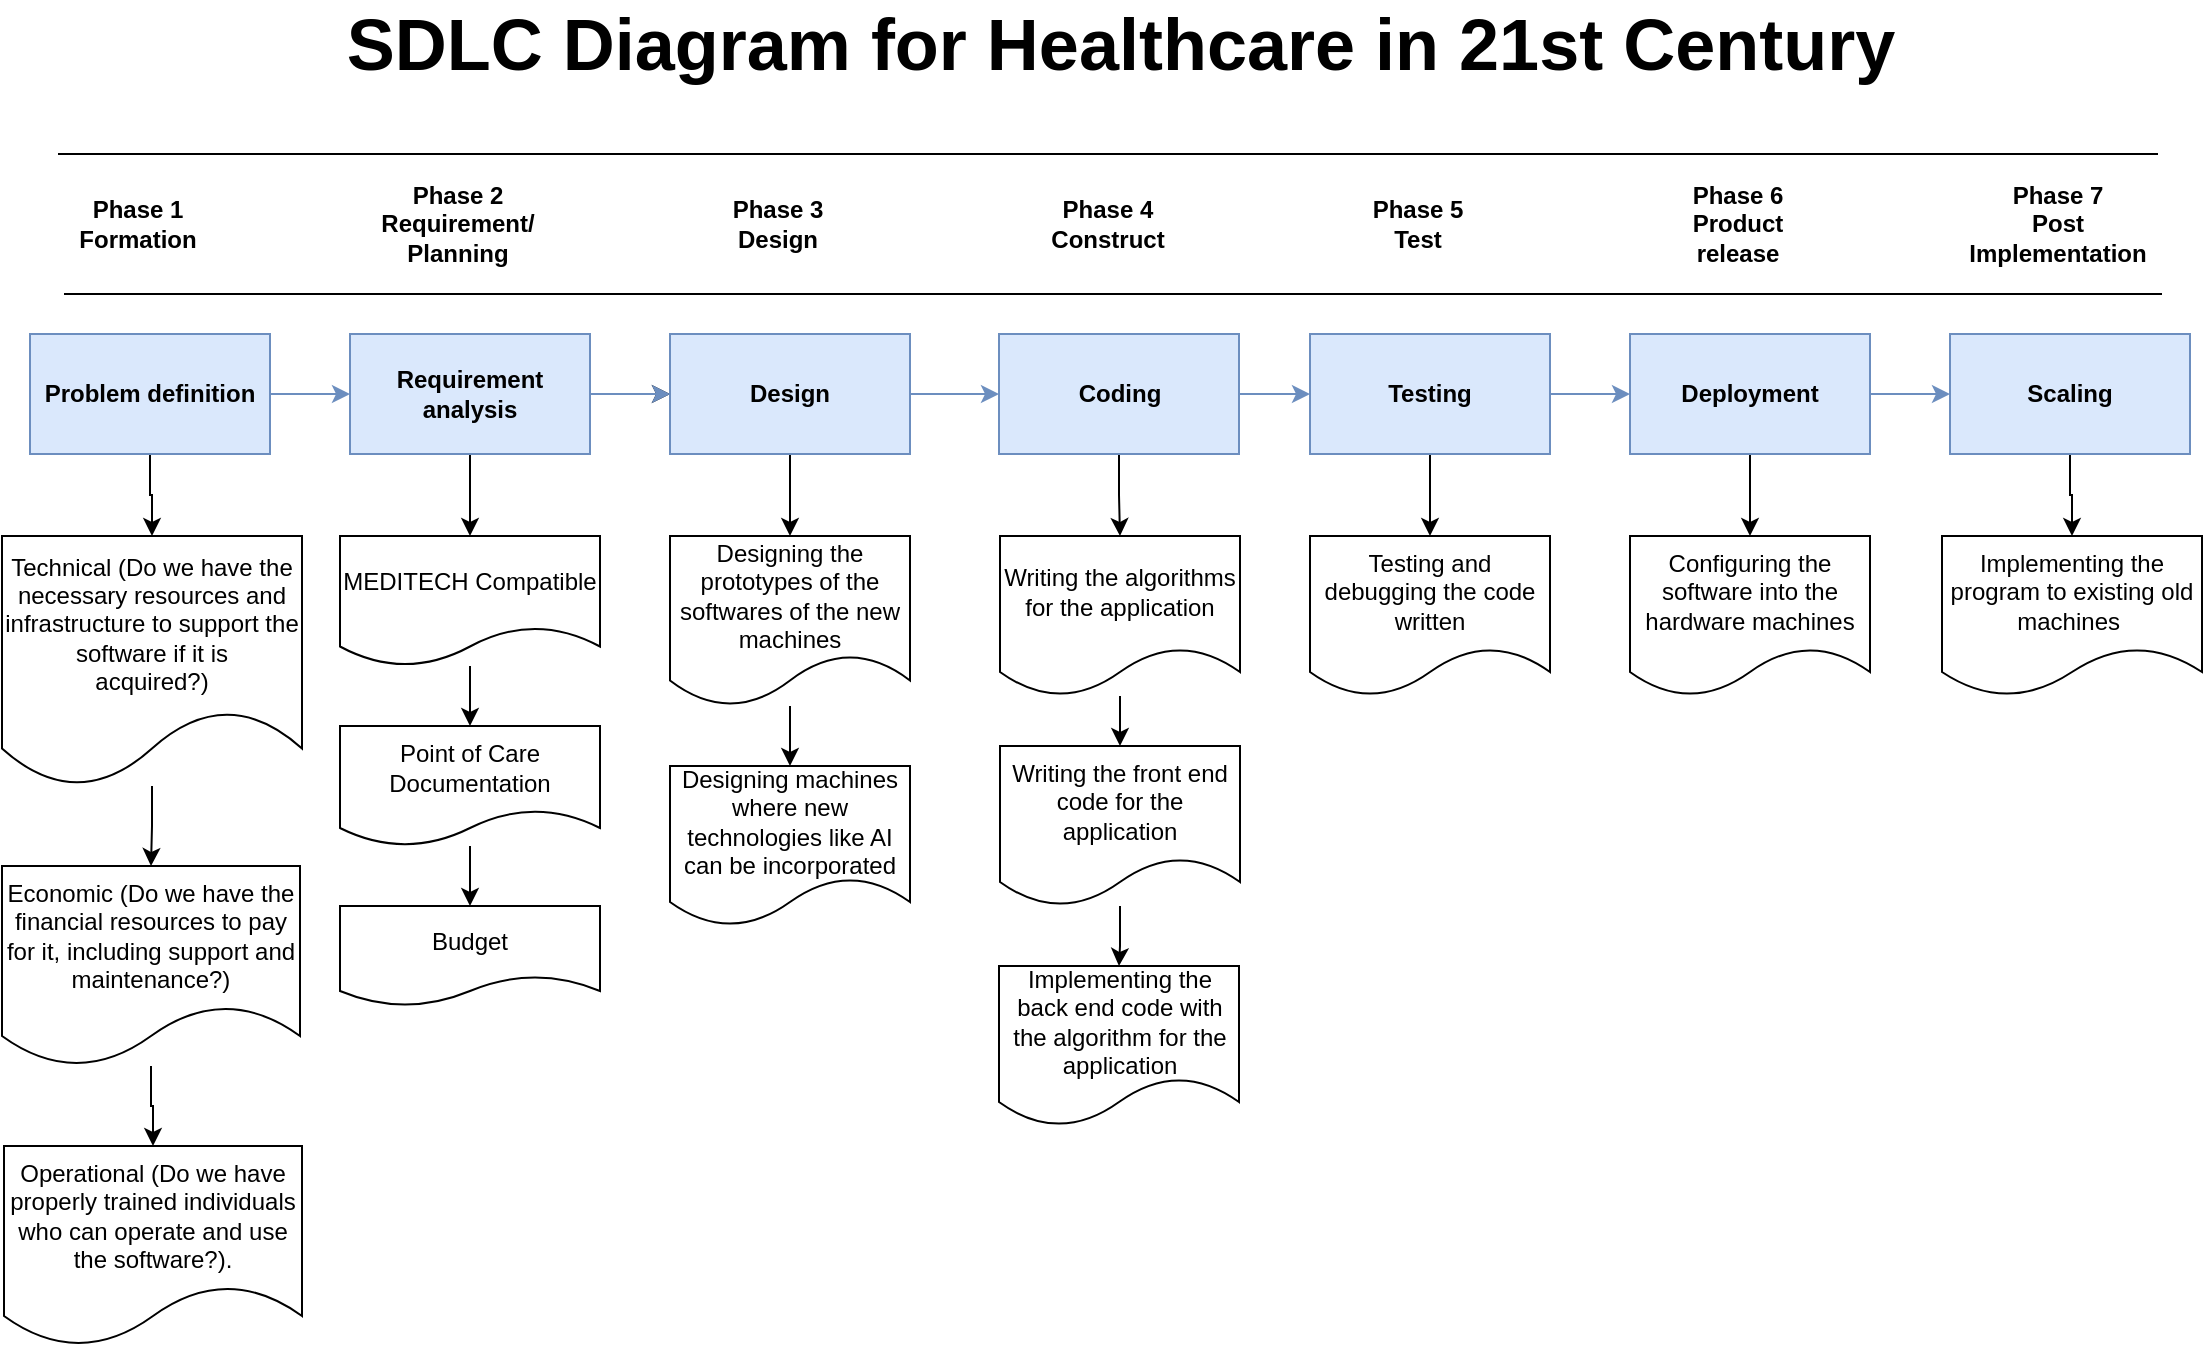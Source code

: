 <mxfile version="16.6.1" type="github" pages="5">
  <diagram id="m-UGv57kSACHkxUJC_R0" name="SDLC Diagram">
    <mxGraphModel dx="1278" dy="539" grid="1" gridSize="10" guides="1" tooltips="1" connect="1" arrows="1" fold="1" page="1" pageScale="1" pageWidth="850" pageHeight="1100" math="0" shadow="0">
      <root>
        <mxCell id="0" />
        <mxCell id="1" parent="0" />
        <mxCell id="9VT-zQopOtRF9PmwW7Mm-1" value="" style="edgeStyle=orthogonalEdgeStyle;rounded=0;orthogonalLoop=1;jettySize=auto;html=1;fillColor=#dae8fc;strokeColor=#6c8ebf;fontStyle=1" parent="1" source="9VT-zQopOtRF9PmwW7Mm-3" target="9VT-zQopOtRF9PmwW7Mm-7" edge="1">
          <mxGeometry relative="1" as="geometry" />
        </mxCell>
        <mxCell id="9VT-zQopOtRF9PmwW7Mm-2" value="" style="edgeStyle=orthogonalEdgeStyle;rounded=0;orthogonalLoop=1;jettySize=auto;html=1;" parent="1" source="9VT-zQopOtRF9PmwW7Mm-3" target="9VT-zQopOtRF9PmwW7Mm-12" edge="1">
          <mxGeometry relative="1" as="geometry" />
        </mxCell>
        <mxCell id="9VT-zQopOtRF9PmwW7Mm-3" value="Problem definition" style="rounded=0;whiteSpace=wrap;html=1;fillColor=#dae8fc;strokeColor=#6c8ebf;fontStyle=1" parent="1" vertex="1">
          <mxGeometry x="84" y="200" width="120" height="60" as="geometry" />
        </mxCell>
        <mxCell id="9VT-zQopOtRF9PmwW7Mm-4" value="" style="edgeStyle=orthogonalEdgeStyle;rounded=0;orthogonalLoop=1;jettySize=auto;html=1;fontStyle=1" parent="1" source="9VT-zQopOtRF9PmwW7Mm-7" target="9VT-zQopOtRF9PmwW7Mm-10" edge="1">
          <mxGeometry relative="1" as="geometry" />
        </mxCell>
        <mxCell id="9VT-zQopOtRF9PmwW7Mm-5" value="" style="edgeStyle=orthogonalEdgeStyle;rounded=0;orthogonalLoop=1;jettySize=auto;html=1;" parent="1" source="9VT-zQopOtRF9PmwW7Mm-7" target="9VT-zQopOtRF9PmwW7Mm-14" edge="1">
          <mxGeometry relative="1" as="geometry" />
        </mxCell>
        <mxCell id="9VT-zQopOtRF9PmwW7Mm-6" value="" style="edgeStyle=orthogonalEdgeStyle;rounded=0;orthogonalLoop=1;jettySize=auto;html=1;fillColor=#dae8fc;strokeColor=#6c8ebf;fontStyle=1" parent="1" source="9VT-zQopOtRF9PmwW7Mm-7" target="9VT-zQopOtRF9PmwW7Mm-10" edge="1">
          <mxGeometry relative="1" as="geometry" />
        </mxCell>
        <mxCell id="9VT-zQopOtRF9PmwW7Mm-7" value="Requirement analysis" style="rounded=0;whiteSpace=wrap;html=1;fillColor=#dae8fc;strokeColor=#6c8ebf;fontStyle=1" parent="1" vertex="1">
          <mxGeometry x="244" y="200" width="120" height="60" as="geometry" />
        </mxCell>
        <mxCell id="9VT-zQopOtRF9PmwW7Mm-8" value="" style="edgeStyle=orthogonalEdgeStyle;rounded=0;orthogonalLoop=1;jettySize=auto;html=1;" parent="1" source="9VT-zQopOtRF9PmwW7Mm-10" target="9VT-zQopOtRF9PmwW7Mm-19" edge="1">
          <mxGeometry relative="1" as="geometry" />
        </mxCell>
        <mxCell id="9VT-zQopOtRF9PmwW7Mm-9" value="" style="edgeStyle=orthogonalEdgeStyle;rounded=0;orthogonalLoop=1;jettySize=auto;html=1;fillColor=#dae8fc;strokeColor=#6c8ebf;fontStyle=1" parent="1" source="9VT-zQopOtRF9PmwW7Mm-10" target="9VT-zQopOtRF9PmwW7Mm-25" edge="1">
          <mxGeometry relative="1" as="geometry" />
        </mxCell>
        <mxCell id="9VT-zQopOtRF9PmwW7Mm-10" value="Design" style="rounded=0;whiteSpace=wrap;html=1;fillColor=#dae8fc;strokeColor=#6c8ebf;fontStyle=1" parent="1" vertex="1">
          <mxGeometry x="404" y="200" width="120" height="60" as="geometry" />
        </mxCell>
        <mxCell id="9VT-zQopOtRF9PmwW7Mm-11" value="" style="edgeStyle=orthogonalEdgeStyle;rounded=0;orthogonalLoop=1;jettySize=auto;html=1;fontSize=36;" parent="1" source="9VT-zQopOtRF9PmwW7Mm-12" target="9VT-zQopOtRF9PmwW7Mm-54" edge="1">
          <mxGeometry relative="1" as="geometry" />
        </mxCell>
        <mxCell id="9VT-zQopOtRF9PmwW7Mm-12" value="Technical (Do we have the necessary resources and infrastructure to support the software if it is&lt;br/&gt;acquired?)&lt;br/&gt;" style="shape=document;whiteSpace=wrap;html=1;boundedLbl=1;" parent="1" vertex="1">
          <mxGeometry x="70" y="301" width="150" height="125" as="geometry" />
        </mxCell>
        <mxCell id="9VT-zQopOtRF9PmwW7Mm-13" value="" style="edgeStyle=orthogonalEdgeStyle;rounded=0;orthogonalLoop=1;jettySize=auto;html=1;" parent="1" source="9VT-zQopOtRF9PmwW7Mm-14" target="9VT-zQopOtRF9PmwW7Mm-16" edge="1">
          <mxGeometry relative="1" as="geometry" />
        </mxCell>
        <mxCell id="9VT-zQopOtRF9PmwW7Mm-14" value="MEDITECH Compatible" style="shape=document;whiteSpace=wrap;html=1;boundedLbl=1;rounded=0;" parent="1" vertex="1">
          <mxGeometry x="239" y="301" width="130" height="65" as="geometry" />
        </mxCell>
        <mxCell id="9VT-zQopOtRF9PmwW7Mm-15" value="" style="edgeStyle=orthogonalEdgeStyle;rounded=0;orthogonalLoop=1;jettySize=auto;html=1;" parent="1" source="9VT-zQopOtRF9PmwW7Mm-16" target="9VT-zQopOtRF9PmwW7Mm-17" edge="1">
          <mxGeometry relative="1" as="geometry" />
        </mxCell>
        <mxCell id="9VT-zQopOtRF9PmwW7Mm-16" value="Point of Care Documentation" style="shape=document;whiteSpace=wrap;html=1;boundedLbl=1;rounded=0;" parent="1" vertex="1">
          <mxGeometry x="239" y="396" width="130" height="60" as="geometry" />
        </mxCell>
        <mxCell id="9VT-zQopOtRF9PmwW7Mm-17" value="Budget" style="shape=document;whiteSpace=wrap;html=1;boundedLbl=1;rounded=0;" parent="1" vertex="1">
          <mxGeometry x="239" y="486" width="130" height="50" as="geometry" />
        </mxCell>
        <mxCell id="9VT-zQopOtRF9PmwW7Mm-18" value="" style="edgeStyle=orthogonalEdgeStyle;rounded=0;orthogonalLoop=1;jettySize=auto;html=1;" parent="1" source="9VT-zQopOtRF9PmwW7Mm-19" target="9VT-zQopOtRF9PmwW7Mm-21" edge="1">
          <mxGeometry relative="1" as="geometry" />
        </mxCell>
        <mxCell id="9VT-zQopOtRF9PmwW7Mm-19" value="Designing the prototypes of the softwares of the new machines" style="shape=document;whiteSpace=wrap;html=1;boundedLbl=1;rounded=0;" parent="1" vertex="1">
          <mxGeometry x="404" y="301" width="120" height="85" as="geometry" />
        </mxCell>
        <mxCell id="9VT-zQopOtRF9PmwW7Mm-21" value="Designing machines where new technologies like AI can be incorporated" style="shape=document;whiteSpace=wrap;html=1;boundedLbl=1;rounded=0;" parent="1" vertex="1">
          <mxGeometry x="404" y="416" width="120" height="80" as="geometry" />
        </mxCell>
        <mxCell id="9VT-zQopOtRF9PmwW7Mm-23" value="" style="edgeStyle=orthogonalEdgeStyle;rounded=0;orthogonalLoop=1;jettySize=auto;html=1;" parent="1" source="9VT-zQopOtRF9PmwW7Mm-25" target="9VT-zQopOtRF9PmwW7Mm-27" edge="1">
          <mxGeometry relative="1" as="geometry" />
        </mxCell>
        <mxCell id="9VT-zQopOtRF9PmwW7Mm-24" value="" style="edgeStyle=orthogonalEdgeStyle;rounded=0;orthogonalLoop=1;jettySize=auto;html=1;fillColor=#dae8fc;strokeColor=#6c8ebf;fontStyle=1" parent="1" source="9VT-zQopOtRF9PmwW7Mm-25" target="9VT-zQopOtRF9PmwW7Mm-33" edge="1">
          <mxGeometry relative="1" as="geometry" />
        </mxCell>
        <mxCell id="9VT-zQopOtRF9PmwW7Mm-25" value="Coding" style="rounded=0;whiteSpace=wrap;html=1;fillColor=#dae8fc;strokeColor=#6c8ebf;fontStyle=1" parent="1" vertex="1">
          <mxGeometry x="568.5" y="200" width="120" height="60" as="geometry" />
        </mxCell>
        <mxCell id="9VT-zQopOtRF9PmwW7Mm-26" value="" style="edgeStyle=orthogonalEdgeStyle;rounded=0;orthogonalLoop=1;jettySize=auto;html=1;" parent="1" source="9VT-zQopOtRF9PmwW7Mm-27" target="9VT-zQopOtRF9PmwW7Mm-29" edge="1">
          <mxGeometry relative="1" as="geometry" />
        </mxCell>
        <mxCell id="9VT-zQopOtRF9PmwW7Mm-27" value="Writing the algorithms for the application" style="shape=document;whiteSpace=wrap;html=1;boundedLbl=1;rounded=0;" parent="1" vertex="1">
          <mxGeometry x="569" y="301" width="120" height="80" as="geometry" />
        </mxCell>
        <mxCell id="9VT-zQopOtRF9PmwW7Mm-28" value="" style="edgeStyle=orthogonalEdgeStyle;rounded=0;orthogonalLoop=1;jettySize=auto;html=1;" parent="1" source="9VT-zQopOtRF9PmwW7Mm-29" target="9VT-zQopOtRF9PmwW7Mm-30" edge="1">
          <mxGeometry relative="1" as="geometry" />
        </mxCell>
        <mxCell id="9VT-zQopOtRF9PmwW7Mm-29" value="Writing the front end code for the application" style="shape=document;whiteSpace=wrap;html=1;boundedLbl=1;rounded=0;" parent="1" vertex="1">
          <mxGeometry x="569" y="406" width="120" height="80" as="geometry" />
        </mxCell>
        <mxCell id="9VT-zQopOtRF9PmwW7Mm-30" value="Implementing the back end code with the algorithm for the application" style="shape=document;whiteSpace=wrap;html=1;boundedLbl=1;rounded=0;" parent="1" vertex="1">
          <mxGeometry x="568.5" y="516" width="120" height="80" as="geometry" />
        </mxCell>
        <mxCell id="9VT-zQopOtRF9PmwW7Mm-31" value="" style="edgeStyle=orthogonalEdgeStyle;rounded=0;orthogonalLoop=1;jettySize=auto;html=1;" parent="1" source="9VT-zQopOtRF9PmwW7Mm-33" target="9VT-zQopOtRF9PmwW7Mm-34" edge="1">
          <mxGeometry relative="1" as="geometry" />
        </mxCell>
        <mxCell id="9VT-zQopOtRF9PmwW7Mm-32" value="" style="edgeStyle=orthogonalEdgeStyle;rounded=0;orthogonalLoop=1;jettySize=auto;html=1;fillColor=#dae8fc;strokeColor=#6c8ebf;fontStyle=1" parent="1" source="9VT-zQopOtRF9PmwW7Mm-33" target="9VT-zQopOtRF9PmwW7Mm-37" edge="1">
          <mxGeometry relative="1" as="geometry" />
        </mxCell>
        <mxCell id="9VT-zQopOtRF9PmwW7Mm-33" value="Testing" style="rounded=0;whiteSpace=wrap;html=1;fillColor=#dae8fc;strokeColor=#6c8ebf;fontStyle=1" parent="1" vertex="1">
          <mxGeometry x="724" y="200" width="120" height="60" as="geometry" />
        </mxCell>
        <mxCell id="9VT-zQopOtRF9PmwW7Mm-34" value="Testing and debugging the code written" style="shape=document;whiteSpace=wrap;html=1;boundedLbl=1;rounded=0;" parent="1" vertex="1">
          <mxGeometry x="724" y="301" width="120" height="80" as="geometry" />
        </mxCell>
        <mxCell id="9VT-zQopOtRF9PmwW7Mm-35" value="" style="edgeStyle=orthogonalEdgeStyle;rounded=0;orthogonalLoop=1;jettySize=auto;html=1;" parent="1" source="9VT-zQopOtRF9PmwW7Mm-37" target="9VT-zQopOtRF9PmwW7Mm-39" edge="1">
          <mxGeometry relative="1" as="geometry" />
        </mxCell>
        <mxCell id="9VT-zQopOtRF9PmwW7Mm-36" value="" style="edgeStyle=orthogonalEdgeStyle;rounded=0;orthogonalLoop=1;jettySize=auto;html=1;fillColor=#dae8fc;strokeColor=#6c8ebf;fontStyle=1" parent="1" source="9VT-zQopOtRF9PmwW7Mm-37" target="9VT-zQopOtRF9PmwW7Mm-42" edge="1">
          <mxGeometry relative="1" as="geometry" />
        </mxCell>
        <mxCell id="9VT-zQopOtRF9PmwW7Mm-37" value="Deployment" style="whiteSpace=wrap;html=1;rounded=0;fillColor=#dae8fc;strokeColor=#6c8ebf;fontStyle=1" parent="1" vertex="1">
          <mxGeometry x="884" y="200" width="120" height="60" as="geometry" />
        </mxCell>
        <mxCell id="9VT-zQopOtRF9PmwW7Mm-39" value="Configuring the software into the hardware machines" style="shape=document;whiteSpace=wrap;html=1;boundedLbl=1;rounded=0;" parent="1" vertex="1">
          <mxGeometry x="884" y="301" width="120" height="80" as="geometry" />
        </mxCell>
        <mxCell id="9VT-zQopOtRF9PmwW7Mm-41" value="" style="edgeStyle=orthogonalEdgeStyle;rounded=0;orthogonalLoop=1;jettySize=auto;html=1;" parent="1" source="9VT-zQopOtRF9PmwW7Mm-42" target="9VT-zQopOtRF9PmwW7Mm-43" edge="1">
          <mxGeometry relative="1" as="geometry" />
        </mxCell>
        <mxCell id="9VT-zQopOtRF9PmwW7Mm-42" value="Scaling" style="whiteSpace=wrap;html=1;rounded=0;fillColor=#dae8fc;strokeColor=#6c8ebf;fontStyle=1" parent="1" vertex="1">
          <mxGeometry x="1044" y="200" width="120" height="60" as="geometry" />
        </mxCell>
        <mxCell id="9VT-zQopOtRF9PmwW7Mm-43" value="Implementing the program to existing old machines&amp;nbsp;" style="shape=document;whiteSpace=wrap;html=1;boundedLbl=1;rounded=0;" parent="1" vertex="1">
          <mxGeometry x="1040" y="301" width="130" height="80" as="geometry" />
        </mxCell>
        <mxCell id="9VT-zQopOtRF9PmwW7Mm-44" value="Phase 1&lt;br&gt;Formation" style="text;html=1;strokeColor=none;fillColor=none;align=center;verticalAlign=middle;whiteSpace=wrap;rounded=0;fontStyle=1" parent="1" vertex="1">
          <mxGeometry x="108" y="130" width="60" height="30" as="geometry" />
        </mxCell>
        <mxCell id="9VT-zQopOtRF9PmwW7Mm-45" value="Phase 2&lt;br&gt;Requirement/ Planning" style="text;html=1;strokeColor=none;fillColor=none;align=center;verticalAlign=middle;whiteSpace=wrap;rounded=0;fontStyle=1" parent="1" vertex="1">
          <mxGeometry x="268" y="130" width="60" height="30" as="geometry" />
        </mxCell>
        <mxCell id="9VT-zQopOtRF9PmwW7Mm-46" value="Phase 3&lt;br&gt;Design" style="text;html=1;strokeColor=none;fillColor=none;align=center;verticalAlign=middle;whiteSpace=wrap;rounded=0;fontStyle=1" parent="1" vertex="1">
          <mxGeometry x="428" y="130" width="60" height="30" as="geometry" />
        </mxCell>
        <mxCell id="9VT-zQopOtRF9PmwW7Mm-47" value="Phase 4&lt;br&gt;Construct" style="text;html=1;strokeColor=none;fillColor=none;align=center;verticalAlign=middle;whiteSpace=wrap;rounded=0;fontStyle=1" parent="1" vertex="1">
          <mxGeometry x="593" y="130" width="60" height="30" as="geometry" />
        </mxCell>
        <mxCell id="9VT-zQopOtRF9PmwW7Mm-48" value="Phase 5&lt;br&gt;Test" style="text;html=1;strokeColor=none;fillColor=none;align=center;verticalAlign=middle;whiteSpace=wrap;rounded=0;fontStyle=1" parent="1" vertex="1">
          <mxGeometry x="748" y="130" width="60" height="30" as="geometry" />
        </mxCell>
        <mxCell id="9VT-zQopOtRF9PmwW7Mm-49" value="Phase 6&lt;br&gt;Product release" style="text;html=1;strokeColor=none;fillColor=none;align=center;verticalAlign=middle;whiteSpace=wrap;rounded=0;fontStyle=1" parent="1" vertex="1">
          <mxGeometry x="908" y="130" width="60" height="30" as="geometry" />
        </mxCell>
        <mxCell id="9VT-zQopOtRF9PmwW7Mm-50" value="Phase 7&lt;br&gt;Post Implementation" style="text;html=1;strokeColor=none;fillColor=none;align=center;verticalAlign=middle;whiteSpace=wrap;rounded=0;fontStyle=1" parent="1" vertex="1">
          <mxGeometry x="1068" y="130" width="60" height="30" as="geometry" />
        </mxCell>
        <mxCell id="9VT-zQopOtRF9PmwW7Mm-51" value="" style="endArrow=none;html=1;rounded=0;" parent="1" edge="1">
          <mxGeometry width="50" height="50" relative="1" as="geometry">
            <mxPoint x="98" y="110" as="sourcePoint" />
            <mxPoint x="1148" y="110" as="targetPoint" />
          </mxGeometry>
        </mxCell>
        <mxCell id="9VT-zQopOtRF9PmwW7Mm-52" value="" style="endArrow=none;html=1;rounded=0;" parent="1" edge="1">
          <mxGeometry width="50" height="50" relative="1" as="geometry">
            <mxPoint x="101" y="180" as="sourcePoint" />
            <mxPoint x="1150" y="180" as="targetPoint" />
          </mxGeometry>
        </mxCell>
        <mxCell id="9VT-zQopOtRF9PmwW7Mm-53" value="&lt;b&gt;&lt;font style=&quot;font-size: 36px&quot;&gt;SDLC Diagram for Healthcare in 21st Century&lt;/font&gt;&lt;/b&gt;" style="text;html=1;align=center;verticalAlign=middle;resizable=0;points=[];autosize=1;strokeColor=none;fillColor=none;" parent="1" vertex="1">
          <mxGeometry x="234" y="40" width="790" height="30" as="geometry" />
        </mxCell>
        <mxCell id="9VT-zQopOtRF9PmwW7Mm-56" value="" style="edgeStyle=orthogonalEdgeStyle;rounded=0;orthogonalLoop=1;jettySize=auto;html=1;" parent="1" source="9VT-zQopOtRF9PmwW7Mm-54" target="9VT-zQopOtRF9PmwW7Mm-55" edge="1">
          <mxGeometry relative="1" as="geometry" />
        </mxCell>
        <mxCell id="9VT-zQopOtRF9PmwW7Mm-54" value="Economic (Do we have the financial resources to pay for it, including support and&lt;br/&gt;maintenance?)&lt;br/&gt;" style="shape=document;whiteSpace=wrap;html=1;boundedLbl=1;" parent="1" vertex="1">
          <mxGeometry x="70" y="466" width="149" height="100" as="geometry" />
        </mxCell>
        <mxCell id="9VT-zQopOtRF9PmwW7Mm-55" value="Operational (Do we have properly trained individuals who can operate and use the software?)." style="shape=document;whiteSpace=wrap;html=1;boundedLbl=1;" parent="1" vertex="1">
          <mxGeometry x="71" y="606" width="149" height="100" as="geometry" />
        </mxCell>
      </root>
    </mxGraphModel>
  </diagram>
  <diagram id="Zsf49M7KbRcXS9IpoPur" name="Waterfall model">
    <mxGraphModel dx="1753" dy="634" grid="1" gridSize="10" guides="1" tooltips="1" connect="1" arrows="1" fold="1" page="1" pageScale="1" pageWidth="850" pageHeight="1100" math="0" shadow="0">
      <root>
        <mxCell id="2ympeW1HPlJ-J8ujCVrC-0" />
        <mxCell id="2ympeW1HPlJ-J8ujCVrC-1" parent="2ympeW1HPlJ-J8ujCVrC-0" />
        <mxCell id="2ympeW1HPlJ-J8ujCVrC-2" value="&lt;b&gt;&lt;font style=&quot;font-size: 36px&quot;&gt;Waterfall model for Healthcare system&lt;/font&gt;&lt;/b&gt;" style="text;html=1;align=center;verticalAlign=middle;resizable=0;points=[];autosize=1;strokeColor=none;fillColor=none;" vertex="1" parent="2ympeW1HPlJ-J8ujCVrC-1">
          <mxGeometry x="140" y="50" width="670" height="30" as="geometry" />
        </mxCell>
        <mxCell id="2ympeW1HPlJ-J8ujCVrC-6" value="" style="edgeStyle=orthogonalEdgeStyle;rounded=0;orthogonalLoop=1;jettySize=auto;html=1;fontSize=12;" edge="1" parent="2ympeW1HPlJ-J8ujCVrC-1" source="2ympeW1HPlJ-J8ujCVrC-4" target="2ympeW1HPlJ-J8ujCVrC-5">
          <mxGeometry relative="1" as="geometry" />
        </mxCell>
        <mxCell id="2ympeW1HPlJ-J8ujCVrC-4" value="Checking if we have the resources which are economically, technically and operationally viable for the healthcare project" style="rounded=1;whiteSpace=wrap;html=1;fontSize=12;fillColor=#8FFFFF;" vertex="1" parent="2ympeW1HPlJ-J8ujCVrC-1">
          <mxGeometry x="24" y="119" width="140" height="80" as="geometry" />
        </mxCell>
        <mxCell id="2ympeW1HPlJ-J8ujCVrC-8" value="" style="edgeStyle=orthogonalEdgeStyle;rounded=0;orthogonalLoop=1;jettySize=auto;html=1;fontSize=12;" edge="1" parent="2ympeW1HPlJ-J8ujCVrC-1" source="2ympeW1HPlJ-J8ujCVrC-5" target="2ympeW1HPlJ-J8ujCVrC-7">
          <mxGeometry relative="1" as="geometry" />
        </mxCell>
        <mxCell id="2ympeW1HPlJ-J8ujCVrC-5" value="Obtaining MEDITECH compatible resources, making point of care documentation and fixing budget" style="rounded=1;whiteSpace=wrap;html=1;fillColor=#8FFFFF;" vertex="1" parent="2ympeW1HPlJ-J8ujCVrC-1">
          <mxGeometry x="174" y="219" width="150" height="90" as="geometry" />
        </mxCell>
        <mxCell id="2ympeW1HPlJ-J8ujCVrC-14" style="edgeStyle=orthogonalEdgeStyle;rounded=0;orthogonalLoop=1;jettySize=auto;html=1;exitX=1;exitY=0.5;exitDx=0;exitDy=0;entryX=0.5;entryY=0;entryDx=0;entryDy=0;fontSize=12;" edge="1" parent="2ympeW1HPlJ-J8ujCVrC-1" source="2ympeW1HPlJ-J8ujCVrC-7" target="2ympeW1HPlJ-J8ujCVrC-10">
          <mxGeometry relative="1" as="geometry" />
        </mxCell>
        <mxCell id="2ympeW1HPlJ-J8ujCVrC-7" value="Designing the prototypes and machined to be incorporated&amp;nbsp;" style="rounded=1;whiteSpace=wrap;html=1;fillColor=#8FFFFF;" vertex="1" parent="2ympeW1HPlJ-J8ujCVrC-1">
          <mxGeometry x="344" y="329" width="120" height="60" as="geometry" />
        </mxCell>
        <mxCell id="2ympeW1HPlJ-J8ujCVrC-9" value="" style="edgeStyle=orthogonalEdgeStyle;rounded=0;orthogonalLoop=1;jettySize=auto;html=1;fontSize=12;" edge="1" parent="2ympeW1HPlJ-J8ujCVrC-1" source="2ympeW1HPlJ-J8ujCVrC-10" target="2ympeW1HPlJ-J8ujCVrC-12">
          <mxGeometry relative="1" as="geometry" />
        </mxCell>
        <mxCell id="2ympeW1HPlJ-J8ujCVrC-10" value="Writing the font end, back end and the algorithms and installing it into the newly designed machines" style="rounded=1;whiteSpace=wrap;html=1;fontSize=12;fillColor=#8FFFFF;" vertex="1" parent="2ympeW1HPlJ-J8ujCVrC-1">
          <mxGeometry x="474" y="419" width="150" height="70" as="geometry" />
        </mxCell>
        <mxCell id="2ympeW1HPlJ-J8ujCVrC-11" value="" style="edgeStyle=orthogonalEdgeStyle;rounded=0;orthogonalLoop=1;jettySize=auto;html=1;fontSize=12;" edge="1" parent="2ympeW1HPlJ-J8ujCVrC-1" source="2ympeW1HPlJ-J8ujCVrC-12" target="2ympeW1HPlJ-J8ujCVrC-13">
          <mxGeometry relative="1" as="geometry" />
        </mxCell>
        <mxCell id="2ympeW1HPlJ-J8ujCVrC-12" value="Testing and debugging the softwares installed" style="rounded=1;whiteSpace=wrap;html=1;fillColor=#8FFFFF;" vertex="1" parent="2ympeW1HPlJ-J8ujCVrC-1">
          <mxGeometry x="644" y="519" width="120" height="60" as="geometry" />
        </mxCell>
        <mxCell id="2ympeW1HPlJ-J8ujCVrC-13" value="Implementing the program to existing old machines and adding new features" style="rounded=1;whiteSpace=wrap;html=1;fillColor=#8FFFFF;" vertex="1" parent="2ympeW1HPlJ-J8ujCVrC-1">
          <mxGeometry x="784" y="609" width="120" height="60" as="geometry" />
        </mxCell>
      </root>
    </mxGraphModel>
  </diagram>
  <diagram id="iU_2A5npWSxxXnWVXEzf" name="Iterative waterfall model">
    <mxGraphModel dx="1753" dy="634" grid="1" gridSize="10" guides="1" tooltips="1" connect="1" arrows="1" fold="1" page="1" pageScale="1" pageWidth="850" pageHeight="1100" math="0" shadow="0">
      <root>
        <mxCell id="xPJC3eJ1T_MHryYM_bCt-0" />
        <mxCell id="xPJC3eJ1T_MHryYM_bCt-1" parent="xPJC3eJ1T_MHryYM_bCt-0" />
        <mxCell id="xPJC3eJ1T_MHryYM_bCt-2" value="&lt;b&gt;&lt;font style=&quot;font-size: 36px&quot;&gt;Iterative Waterfall model for Healthcare system&lt;/font&gt;&lt;/b&gt;" style="text;html=1;align=center;verticalAlign=middle;resizable=0;points=[];autosize=1;strokeColor=none;fillColor=none;" vertex="1" parent="xPJC3eJ1T_MHryYM_bCt-1">
          <mxGeometry x="25" y="50" width="820" height="30" as="geometry" />
        </mxCell>
        <mxCell id="xPJC3eJ1T_MHryYM_bCt-3" value="" style="edgeStyle=orthogonalEdgeStyle;rounded=0;orthogonalLoop=1;jettySize=auto;html=1;fontSize=12;" edge="1" parent="xPJC3eJ1T_MHryYM_bCt-1" source="xPJC3eJ1T_MHryYM_bCt-4" target="xPJC3eJ1T_MHryYM_bCt-6">
          <mxGeometry relative="1" as="geometry" />
        </mxCell>
        <mxCell id="0nfRWeNEdjI4xpZbCPpN-5" style="edgeStyle=none;rounded=0;orthogonalLoop=1;jettySize=auto;html=1;exitX=0.5;exitY=1;exitDx=0;exitDy=0;fontSize=36;" edge="1" parent="xPJC3eJ1T_MHryYM_bCt-1" source="xPJC3eJ1T_MHryYM_bCt-4">
          <mxGeometry relative="1" as="geometry">
            <mxPoint x="89.235" y="600.0" as="targetPoint" />
          </mxGeometry>
        </mxCell>
        <mxCell id="0nfRWeNEdjI4xpZbCPpN-10" style="edgeStyle=none;rounded=0;orthogonalLoop=1;jettySize=auto;html=1;exitX=0.5;exitY=1;exitDx=0;exitDy=0;entryX=0;entryY=0.75;entryDx=0;entryDy=0;fontSize=36;" edge="1" parent="xPJC3eJ1T_MHryYM_bCt-1" source="xPJC3eJ1T_MHryYM_bCt-4" target="xPJC3eJ1T_MHryYM_bCt-13">
          <mxGeometry relative="1" as="geometry">
            <Array as="points">
              <mxPoint x="89" y="595" />
            </Array>
          </mxGeometry>
        </mxCell>
        <mxCell id="xPJC3eJ1T_MHryYM_bCt-4" value="Checking if we have the resources which are economically, technically and operationally viable for the healthcare project" style="rounded=1;whiteSpace=wrap;html=1;fontSize=12;fillColor=#66FFFF;" vertex="1" parent="xPJC3eJ1T_MHryYM_bCt-1">
          <mxGeometry x="14" y="120" width="150" height="90" as="geometry" />
        </mxCell>
        <mxCell id="xPJC3eJ1T_MHryYM_bCt-5" value="" style="edgeStyle=orthogonalEdgeStyle;rounded=0;orthogonalLoop=1;jettySize=auto;html=1;fontSize=12;" edge="1" parent="xPJC3eJ1T_MHryYM_bCt-1" source="xPJC3eJ1T_MHryYM_bCt-6" target="xPJC3eJ1T_MHryYM_bCt-8">
          <mxGeometry relative="1" as="geometry" />
        </mxCell>
        <mxCell id="0nfRWeNEdjI4xpZbCPpN-3" style="edgeStyle=none;rounded=0;orthogonalLoop=1;jettySize=auto;html=1;exitX=0.5;exitY=1;exitDx=0;exitDy=0;fontSize=36;" edge="1" parent="xPJC3eJ1T_MHryYM_bCt-1" source="xPJC3eJ1T_MHryYM_bCt-6">
          <mxGeometry relative="1" as="geometry">
            <mxPoint x="244.529" y="600.0" as="targetPoint" />
          </mxGeometry>
        </mxCell>
        <mxCell id="xPJC3eJ1T_MHryYM_bCt-6" value="Obtaining MEDITECH compatible resources, making point of care documentation and fixing budget" style="rounded=1;whiteSpace=wrap;html=1;fillColor=#66FFFF;" vertex="1" parent="xPJC3eJ1T_MHryYM_bCt-1">
          <mxGeometry x="174" y="220" width="140" height="80" as="geometry" />
        </mxCell>
        <mxCell id="xPJC3eJ1T_MHryYM_bCt-7" style="edgeStyle=orthogonalEdgeStyle;rounded=0;orthogonalLoop=1;jettySize=auto;html=1;exitX=1;exitY=0.5;exitDx=0;exitDy=0;entryX=0.5;entryY=0;entryDx=0;entryDy=0;fontSize=12;" edge="1" parent="xPJC3eJ1T_MHryYM_bCt-1" source="xPJC3eJ1T_MHryYM_bCt-8" target="xPJC3eJ1T_MHryYM_bCt-10">
          <mxGeometry relative="1" as="geometry" />
        </mxCell>
        <mxCell id="0nfRWeNEdjI4xpZbCPpN-1" style="edgeStyle=none;rounded=0;orthogonalLoop=1;jettySize=auto;html=1;exitX=0.5;exitY=1;exitDx=0;exitDy=0;fontSize=36;" edge="1" parent="xPJC3eJ1T_MHryYM_bCt-1" source="xPJC3eJ1T_MHryYM_bCt-8">
          <mxGeometry relative="1" as="geometry">
            <mxPoint x="393.941" y="600.0" as="targetPoint" />
          </mxGeometry>
        </mxCell>
        <mxCell id="xPJC3eJ1T_MHryYM_bCt-8" value="Designing the prototypes and machined to be incorporated&amp;nbsp;" style="rounded=1;whiteSpace=wrap;html=1;fillColor=#66FFFF;" vertex="1" parent="xPJC3eJ1T_MHryYM_bCt-1">
          <mxGeometry x="334" y="310" width="120" height="60" as="geometry" />
        </mxCell>
        <mxCell id="xPJC3eJ1T_MHryYM_bCt-9" value="" style="edgeStyle=orthogonalEdgeStyle;rounded=0;orthogonalLoop=1;jettySize=auto;html=1;fontSize=12;" edge="1" parent="xPJC3eJ1T_MHryYM_bCt-1" source="xPJC3eJ1T_MHryYM_bCt-10" target="xPJC3eJ1T_MHryYM_bCt-12">
          <mxGeometry relative="1" as="geometry" />
        </mxCell>
        <mxCell id="0nfRWeNEdjI4xpZbCPpN-0" style="edgeStyle=none;rounded=0;orthogonalLoop=1;jettySize=auto;html=1;exitX=0.5;exitY=1;exitDx=0;exitDy=0;fontSize=36;" edge="1" parent="xPJC3eJ1T_MHryYM_bCt-1" source="xPJC3eJ1T_MHryYM_bCt-10">
          <mxGeometry relative="1" as="geometry">
            <mxPoint x="538.647" y="600.0" as="targetPoint" />
          </mxGeometry>
        </mxCell>
        <mxCell id="xPJC3eJ1T_MHryYM_bCt-10" value="Writing the font end, back end and the algorithms and installing it into the newly designed machines" style="rounded=1;whiteSpace=wrap;html=1;fontSize=12;fillColor=#66FFFF;" vertex="1" parent="xPJC3eJ1T_MHryYM_bCt-1">
          <mxGeometry x="464" y="380" width="150" height="80" as="geometry" />
        </mxCell>
        <mxCell id="xPJC3eJ1T_MHryYM_bCt-11" value="" style="edgeStyle=orthogonalEdgeStyle;rounded=0;orthogonalLoop=1;jettySize=auto;html=1;fontSize=12;" edge="1" parent="xPJC3eJ1T_MHryYM_bCt-1" source="xPJC3eJ1T_MHryYM_bCt-12" target="xPJC3eJ1T_MHryYM_bCt-13">
          <mxGeometry relative="1" as="geometry" />
        </mxCell>
        <mxCell id="xPJC3eJ1T_MHryYM_bCt-18" style="edgeStyle=orthogonalEdgeStyle;rounded=0;orthogonalLoop=1;jettySize=auto;html=1;exitX=0.5;exitY=1;exitDx=0;exitDy=0;fontSize=12;" edge="1" parent="xPJC3eJ1T_MHryYM_bCt-1" source="xPJC3eJ1T_MHryYM_bCt-12">
          <mxGeometry relative="1" as="geometry">
            <mxPoint x="714" y="600" as="targetPoint" />
          </mxGeometry>
        </mxCell>
        <mxCell id="xPJC3eJ1T_MHryYM_bCt-12" value="Testing and debugging the softwares installed" style="rounded=1;whiteSpace=wrap;html=1;fillColor=#66FFFF;" vertex="1" parent="xPJC3eJ1T_MHryYM_bCt-1">
          <mxGeometry x="654" y="470" width="120" height="60" as="geometry" />
        </mxCell>
        <mxCell id="xPJC3eJ1T_MHryYM_bCt-13" value="Implementing the program to existing old machines and adding new features" style="rounded=1;whiteSpace=wrap;html=1;fillColor=#66FFFF;" vertex="1" parent="xPJC3eJ1T_MHryYM_bCt-1">
          <mxGeometry x="784" y="550" width="120" height="60" as="geometry" />
        </mxCell>
        <mxCell id="xPJC3eJ1T_MHryYM_bCt-24" style="edgeStyle=orthogonalEdgeStyle;rounded=0;orthogonalLoop=1;jettySize=auto;html=1;fontSize=12;" edge="1" parent="xPJC3eJ1T_MHryYM_bCt-1">
          <mxGeometry relative="1" as="geometry">
            <mxPoint x="538.47" y="460" as="targetPoint" />
            <mxPoint x="538.47" y="600" as="sourcePoint" />
            <Array as="points">
              <mxPoint x="538.47" y="570" />
              <mxPoint x="538.47" y="570" />
            </Array>
          </mxGeometry>
        </mxCell>
        <mxCell id="xPJC3eJ1T_MHryYM_bCt-27" style="edgeStyle=orthogonalEdgeStyle;rounded=0;orthogonalLoop=1;jettySize=auto;html=1;fontSize=12;" edge="1" parent="xPJC3eJ1T_MHryYM_bCt-1">
          <mxGeometry relative="1" as="geometry">
            <mxPoint x="713.82" y="530.0" as="targetPoint" />
            <mxPoint x="713.41" y="600" as="sourcePoint" />
            <Array as="points">
              <mxPoint x="713.82" y="590" />
              <mxPoint x="713.82" y="590" />
            </Array>
          </mxGeometry>
        </mxCell>
        <mxCell id="0nfRWeNEdjI4xpZbCPpN-2" style="edgeStyle=none;rounded=0;orthogonalLoop=1;jettySize=auto;html=1;exitX=0.5;exitY=1;exitDx=0;exitDy=0;fontSize=36;" edge="1" parent="xPJC3eJ1T_MHryYM_bCt-1">
          <mxGeometry relative="1" as="geometry">
            <mxPoint x="393.47" y="370" as="targetPoint" />
            <mxPoint x="393.411" y="600.0" as="sourcePoint" />
          </mxGeometry>
        </mxCell>
        <mxCell id="0nfRWeNEdjI4xpZbCPpN-4" style="edgeStyle=none;rounded=0;orthogonalLoop=1;jettySize=auto;html=1;exitX=0.5;exitY=1;exitDx=0;exitDy=0;fontSize=36;" edge="1" parent="xPJC3eJ1T_MHryYM_bCt-1">
          <mxGeometry relative="1" as="geometry">
            <mxPoint x="243.41" y="300" as="targetPoint" />
            <mxPoint x="243.939" y="600.0" as="sourcePoint" />
          </mxGeometry>
        </mxCell>
        <mxCell id="0nfRWeNEdjI4xpZbCPpN-6" style="edgeStyle=none;rounded=0;orthogonalLoop=1;jettySize=auto;html=1;exitX=0.5;exitY=1;exitDx=0;exitDy=0;fontSize=36;" edge="1" parent="xPJC3eJ1T_MHryYM_bCt-1">
          <mxGeometry relative="1" as="geometry">
            <mxPoint x="88.41" y="210" as="targetPoint" />
            <mxPoint x="88.645" y="600.0" as="sourcePoint" />
          </mxGeometry>
        </mxCell>
      </root>
    </mxGraphModel>
  </diagram>
  <diagram id="BTTBpgfma2KQN3wpItlG" name="V Shaped model">
    <mxGraphModel dx="2603" dy="634" grid="1" gridSize="10" guides="1" tooltips="1" connect="1" arrows="1" fold="1" page="1" pageScale="1" pageWidth="850" pageHeight="1100" math="0" shadow="0">
      <root>
        <mxCell id="VLZHjOJ6KcMEFxiAnT0Q-0" />
        <mxCell id="VLZHjOJ6KcMEFxiAnT0Q-1" parent="VLZHjOJ6KcMEFxiAnT0Q-0" />
        <mxCell id="LN4iH9fSnzV9U_ZMetDF-2" value="" style="edgeStyle=none;rounded=0;orthogonalLoop=1;jettySize=auto;html=1;fontSize=12;" edge="1" parent="VLZHjOJ6KcMEFxiAnT0Q-1" source="LN4iH9fSnzV9U_ZMetDF-0" target="LN4iH9fSnzV9U_ZMetDF-1">
          <mxGeometry relative="1" as="geometry" />
        </mxCell>
        <mxCell id="LN4iH9fSnzV9U_ZMetDF-0" value="Obtaining MEDITECH compatible resources, making point of care documentation and fixing budget" style="rounded=1;whiteSpace=wrap;html=1;fontSize=12;fillColor=#00FFFF;" vertex="1" parent="VLZHjOJ6KcMEFxiAnT0Q-1">
          <mxGeometry x="-300" y="457" width="140" height="73" as="geometry" />
        </mxCell>
        <mxCell id="LN4iH9fSnzV9U_ZMetDF-1" value="Acceptance of the project by major hospitals and their level of testing" style="whiteSpace=wrap;html=1;rounded=1;fillColor=#00FFFF;" vertex="1" parent="VLZHjOJ6KcMEFxiAnT0Q-1">
          <mxGeometry x="160" y="463.5" width="120" height="60" as="geometry" />
        </mxCell>
        <mxCell id="LN4iH9fSnzV9U_ZMetDF-3" value="" style="edgeStyle=none;rounded=0;orthogonalLoop=1;jettySize=auto;html=1;fontSize=12;entryX=1;entryY=0.5;entryDx=0;entryDy=0;exitX=0;exitY=0.5;exitDx=0;exitDy=0;" edge="1" parent="VLZHjOJ6KcMEFxiAnT0Q-1" source="LN4iH9fSnzV9U_ZMetDF-1" target="LN4iH9fSnzV9U_ZMetDF-0">
          <mxGeometry relative="1" as="geometry">
            <mxPoint x="160" y="486.5" as="sourcePoint" />
            <mxPoint x="-130" y="486.5" as="targetPoint" />
          </mxGeometry>
        </mxCell>
        <mxCell id="LN4iH9fSnzV9U_ZMetDF-19" style="edgeStyle=none;rounded=0;orthogonalLoop=1;jettySize=auto;html=1;exitX=1;exitY=0.5;exitDx=0;exitDy=0;fontSize=12;" edge="1" parent="VLZHjOJ6KcMEFxiAnT0Q-1" source="LN4iH9fSnzV9U_ZMetDF-15" target="LN4iH9fSnzV9U_ZMetDF-17">
          <mxGeometry relative="1" as="geometry" />
        </mxCell>
        <mxCell id="LN4iH9fSnzV9U_ZMetDF-15" value="Detailed Design of the programs in the new machines" style="rounded=1;whiteSpace=wrap;html=1;fontSize=12;fillColor=#00FFFF;" vertex="1" parent="VLZHjOJ6KcMEFxiAnT0Q-1">
          <mxGeometry x="-210" y="565" width="120" height="60" as="geometry" />
        </mxCell>
        <mxCell id="LN4iH9fSnzV9U_ZMetDF-20" style="edgeStyle=none;rounded=0;orthogonalLoop=1;jettySize=auto;html=1;exitX=0;exitY=0.5;exitDx=0;exitDy=0;entryX=1;entryY=0.5;entryDx=0;entryDy=0;fontSize=12;" edge="1" parent="VLZHjOJ6KcMEFxiAnT0Q-1" source="LN4iH9fSnzV9U_ZMetDF-17" target="LN4iH9fSnzV9U_ZMetDF-15">
          <mxGeometry relative="1" as="geometry" />
        </mxCell>
        <mxCell id="LN4iH9fSnzV9U_ZMetDF-17" value="Testing and debugging the softwares installed" style="whiteSpace=wrap;html=1;rounded=1;fillColor=#00FFFF;" vertex="1" parent="VLZHjOJ6KcMEFxiAnT0Q-1">
          <mxGeometry x="90" y="565" width="120" height="60" as="geometry" />
        </mxCell>
        <mxCell id="LN4iH9fSnzV9U_ZMetDF-21" value="Writing the font end, back end and the algorithms and installing it into the newly designed machines" style="rounded=1;whiteSpace=wrap;html=1;fontSize=12;fillColor=#00FFFF;" vertex="1" parent="VLZHjOJ6KcMEFxiAnT0Q-1">
          <mxGeometry x="-62.5" y="655" width="135" height="83" as="geometry" />
        </mxCell>
        <mxCell id="LN4iH9fSnzV9U_ZMetDF-22" value="" style="edgeStyle=none;rounded=0;orthogonalLoop=1;jettySize=auto;html=1;fontSize=12;" edge="1" parent="VLZHjOJ6KcMEFxiAnT0Q-1" source="LN4iH9fSnzV9U_ZMetDF-23" target="LN4iH9fSnzV9U_ZMetDF-24">
          <mxGeometry relative="1" as="geometry" />
        </mxCell>
        <mxCell id="LN4iH9fSnzV9U_ZMetDF-23" value="Checking if we have the resources which are economically, technically and operationally viable for the healthcare project" style="rounded=1;whiteSpace=wrap;html=1;fontSize=12;fillColor=#00FFFF;" vertex="1" parent="VLZHjOJ6KcMEFxiAnT0Q-1">
          <mxGeometry x="-360" y="359" width="160" height="78" as="geometry" />
        </mxCell>
        <mxCell id="LN4iH9fSnzV9U_ZMetDF-24" value="Implementing the program to existing old machines and adding new features" style="whiteSpace=wrap;html=1;rounded=1;fillColor=#00FFFF;" vertex="1" parent="VLZHjOJ6KcMEFxiAnT0Q-1">
          <mxGeometry x="210" y="362" width="140" height="72" as="geometry" />
        </mxCell>
        <mxCell id="LN4iH9fSnzV9U_ZMetDF-25" value="" style="edgeStyle=none;rounded=0;orthogonalLoop=1;jettySize=auto;html=1;fontSize=12;entryX=1;entryY=0.5;entryDx=0;entryDy=0;" edge="1" parent="VLZHjOJ6KcMEFxiAnT0Q-1" target="LN4iH9fSnzV9U_ZMetDF-23">
          <mxGeometry relative="1" as="geometry">
            <mxPoint x="160" y="397.5" as="sourcePoint" />
            <mxPoint x="-130" y="397.5" as="targetPoint" />
          </mxGeometry>
        </mxCell>
        <mxCell id="LN4iH9fSnzV9U_ZMetDF-26" value="&lt;b&gt;&lt;font style=&quot;font-size: 36px&quot;&gt;V Shaped SDLC Model For Health Care System for 21st Century&lt;/font&gt;&lt;/b&gt;" style="text;html=1;align=center;verticalAlign=middle;resizable=0;points=[];autosize=1;strokeColor=none;fillColor=none;fontSize=12;" vertex="1" parent="VLZHjOJ6KcMEFxiAnT0Q-1">
          <mxGeometry x="-545" y="270" width="1100" height="30" as="geometry" />
        </mxCell>
      </root>
    </mxGraphModel>
  </diagram>
  <diagram id="uNiga6isFp5wbWyzILms" name="Prototyping model">
    <mxGraphModel dx="2129" dy="770" grid="1" gridSize="10" guides="1" tooltips="1" connect="1" arrows="1" fold="1" page="1" pageScale="1" pageWidth="850" pageHeight="1100" math="0" shadow="0">
      <root>
        <mxCell id="cggJAaBuSbAzyIeAjKkg-0" />
        <mxCell id="cggJAaBuSbAzyIeAjKkg-1" parent="cggJAaBuSbAzyIeAjKkg-0" />
        <mxCell id="cggJAaBuSbAzyIeAjKkg-2" value="Prototyping Model for Healthcare for 21st Century" style="text;html=1;align=center;verticalAlign=middle;resizable=0;points=[];autosize=1;strokeColor=none;fillColor=none;fontSize=36;" vertex="1" parent="cggJAaBuSbAzyIeAjKkg-1">
          <mxGeometry x="344" y="30" width="810" height="50" as="geometry" />
        </mxCell>
        <mxCell id="cggJAaBuSbAzyIeAjKkg-7" value="" style="edgeStyle=none;rounded=0;orthogonalLoop=1;jettySize=auto;html=1;fontSize=12;" edge="1" parent="cggJAaBuSbAzyIeAjKkg-1" source="cggJAaBuSbAzyIeAjKkg-5" target="cggJAaBuSbAzyIeAjKkg-6">
          <mxGeometry relative="1" as="geometry" />
        </mxCell>
        <mxCell id="cggJAaBuSbAzyIeAjKkg-5" value="Obtaining MEDITECH compatible resources, making point of care documentation and fixing budget" style="rounded=1;whiteSpace=wrap;html=1;fontSize=12;fillColor=#00FFFF;" vertex="1" parent="cggJAaBuSbAzyIeAjKkg-1">
          <mxGeometry x="309" y="225" width="160" height="90" as="geometry" />
        </mxCell>
        <mxCell id="cggJAaBuSbAzyIeAjKkg-9" value="" style="edgeStyle=none;rounded=0;orthogonalLoop=1;jettySize=auto;html=1;fontSize=12;" edge="1" parent="cggJAaBuSbAzyIeAjKkg-1" source="cggJAaBuSbAzyIeAjKkg-6" target="cggJAaBuSbAzyIeAjKkg-8">
          <mxGeometry relative="1" as="geometry">
            <Array as="points">
              <mxPoint x="569" y="160" />
            </Array>
          </mxGeometry>
        </mxCell>
        <mxCell id="cggJAaBuSbAzyIeAjKkg-6" value="Quick Design of the programs and new machines" style="whiteSpace=wrap;html=1;rounded=1;fillColor=#00FFFF;" vertex="1" parent="cggJAaBuSbAzyIeAjKkg-1">
          <mxGeometry x="509" y="240" width="120" height="60" as="geometry" />
        </mxCell>
        <mxCell id="cggJAaBuSbAzyIeAjKkg-11" value="" style="edgeStyle=none;rounded=0;orthogonalLoop=1;jettySize=auto;html=1;fontSize=12;" edge="1" parent="cggJAaBuSbAzyIeAjKkg-1" source="cggJAaBuSbAzyIeAjKkg-8" target="cggJAaBuSbAzyIeAjKkg-10">
          <mxGeometry relative="1" as="geometry">
            <Array as="points">
              <mxPoint x="934" y="160" />
            </Array>
          </mxGeometry>
        </mxCell>
        <mxCell id="cggJAaBuSbAzyIeAjKkg-8" value="Building Prototype in accordance with the design" style="whiteSpace=wrap;html=1;rounded=1;fillColor=#00FFFF;" vertex="1" parent="cggJAaBuSbAzyIeAjKkg-1">
          <mxGeometry x="689" y="130" width="120" height="60" as="geometry" />
        </mxCell>
        <mxCell id="cggJAaBuSbAzyIeAjKkg-13" value="" style="edgeStyle=none;rounded=0;orthogonalLoop=1;jettySize=auto;html=1;fontSize=12;" edge="1" parent="cggJAaBuSbAzyIeAjKkg-1" source="cggJAaBuSbAzyIeAjKkg-10" target="cggJAaBuSbAzyIeAjKkg-12">
          <mxGeometry relative="1" as="geometry">
            <Array as="points">
              <mxPoint x="934" y="380" />
            </Array>
          </mxGeometry>
        </mxCell>
        <mxCell id="cggJAaBuSbAzyIeAjKkg-16" value="" style="edgeStyle=none;rounded=0;orthogonalLoop=1;jettySize=auto;html=1;fontSize=12;" edge="1" parent="cggJAaBuSbAzyIeAjKkg-1" source="cggJAaBuSbAzyIeAjKkg-10" target="cggJAaBuSbAzyIeAjKkg-15">
          <mxGeometry relative="1" as="geometry" />
        </mxCell>
        <mxCell id="cggJAaBuSbAzyIeAjKkg-10" value="Hospitals evaluation of prototype" style="whiteSpace=wrap;html=1;rounded=1;fillColor=#00FFFF;" vertex="1" parent="cggJAaBuSbAzyIeAjKkg-1">
          <mxGeometry x="874" y="240" width="120" height="60" as="geometry" />
        </mxCell>
        <mxCell id="cggJAaBuSbAzyIeAjKkg-14" style="edgeStyle=none;rounded=0;orthogonalLoop=1;jettySize=auto;html=1;exitX=0;exitY=0.5;exitDx=0;exitDy=0;entryX=0.5;entryY=1;entryDx=0;entryDy=0;fontSize=12;" edge="1" parent="cggJAaBuSbAzyIeAjKkg-1" source="cggJAaBuSbAzyIeAjKkg-12" target="cggJAaBuSbAzyIeAjKkg-6">
          <mxGeometry relative="1" as="geometry">
            <Array as="points">
              <mxPoint x="569" y="380" />
            </Array>
          </mxGeometry>
        </mxCell>
        <mxCell id="cggJAaBuSbAzyIeAjKkg-12" value="Refined prototype according to the hospital&#39;s needs" style="rounded=1;whiteSpace=wrap;html=1;fillColor=#00FFFF;" vertex="1" parent="cggJAaBuSbAzyIeAjKkg-1">
          <mxGeometry x="689" y="350" width="120" height="60" as="geometry" />
        </mxCell>
        <mxCell id="cggJAaBuSbAzyIeAjKkg-18" value="" style="edgeStyle=none;rounded=0;orthogonalLoop=1;jettySize=auto;html=1;fontSize=12;" edge="1" parent="cggJAaBuSbAzyIeAjKkg-1" source="cggJAaBuSbAzyIeAjKkg-15" target="cggJAaBuSbAzyIeAjKkg-17">
          <mxGeometry relative="1" as="geometry" />
        </mxCell>
        <mxCell id="cggJAaBuSbAzyIeAjKkg-15" value="Final design of the programs and machines" style="rounded=1;whiteSpace=wrap;html=1;fillColor=#00FFFF;" vertex="1" parent="cggJAaBuSbAzyIeAjKkg-1">
          <mxGeometry x="1202" y="240" width="120" height="60" as="geometry" />
        </mxCell>
        <mxCell id="cggJAaBuSbAzyIeAjKkg-20" value="" style="edgeStyle=none;rounded=0;orthogonalLoop=1;jettySize=auto;html=1;fontSize=12;" edge="1" parent="cggJAaBuSbAzyIeAjKkg-1" source="cggJAaBuSbAzyIeAjKkg-17" target="cggJAaBuSbAzyIeAjKkg-19">
          <mxGeometry relative="1" as="geometry" />
        </mxCell>
        <mxCell id="cggJAaBuSbAzyIeAjKkg-17" value="Implementation and installation of programs into new machines" style="rounded=1;whiteSpace=wrap;html=1;fillColor=#00FFFF;" vertex="1" parent="cggJAaBuSbAzyIeAjKkg-1">
          <mxGeometry x="1202" y="380" width="120" height="60" as="geometry" />
        </mxCell>
        <mxCell id="PwESg_79mA2EEXfDG4RA-1" value="" style="edgeStyle=none;rounded=0;orthogonalLoop=1;jettySize=auto;html=1;fontSize=12;" edge="1" parent="cggJAaBuSbAzyIeAjKkg-1" source="cggJAaBuSbAzyIeAjKkg-19" target="PwESg_79mA2EEXfDG4RA-0">
          <mxGeometry relative="1" as="geometry" />
        </mxCell>
        <mxCell id="cggJAaBuSbAzyIeAjKkg-19" value="&lt;span&gt;Testing and debugging the softwares installed&lt;/span&gt;" style="rounded=1;whiteSpace=wrap;html=1;fillColor=#00FFFF;" vertex="1" parent="cggJAaBuSbAzyIeAjKkg-1">
          <mxGeometry x="1202" y="520" width="120" height="60" as="geometry" />
        </mxCell>
        <mxCell id="PwESg_79mA2EEXfDG4RA-0" value="&lt;span&gt;Implementing the program to existing old machines, maintenance and adding new features&lt;/span&gt;" style="rounded=1;whiteSpace=wrap;html=1;fillColor=#00FFFF;" vertex="1" parent="cggJAaBuSbAzyIeAjKkg-1">
          <mxGeometry x="1202" y="660" width="125" height="80" as="geometry" />
        </mxCell>
        <mxCell id="4r7x5kT6ve8p-MdTBYrn-1" value="" style="edgeStyle=none;rounded=0;orthogonalLoop=1;jettySize=auto;html=1;fontSize=12;" edge="1" parent="cggJAaBuSbAzyIeAjKkg-1" source="4r7x5kT6ve8p-MdTBYrn-0" target="cggJAaBuSbAzyIeAjKkg-5">
          <mxGeometry relative="1" as="geometry" />
        </mxCell>
        <mxCell id="4r7x5kT6ve8p-MdTBYrn-0" value="&lt;span&gt;Checking if we have the resources which are economically, technically and operationally viable for the healthcare project&lt;/span&gt;" style="rounded=1;whiteSpace=wrap;html=1;fontSize=12;fillColor=#00FFFF;" vertex="1" parent="cggJAaBuSbAzyIeAjKkg-1">
          <mxGeometry x="39" y="230" width="230" height="80" as="geometry" />
        </mxCell>
        <mxCell id="4AJEx3YvN8mHaeEohXDQ-0" value="Hospitals satisfied with the prototype" style="text;html=1;align=center;verticalAlign=middle;resizable=0;points=[];autosize=1;strokeColor=none;fillColor=none;fontSize=12;" vertex="1" parent="cggJAaBuSbAzyIeAjKkg-1">
          <mxGeometry x="994" y="250" width="210" height="20" as="geometry" />
        </mxCell>
      </root>
    </mxGraphModel>
  </diagram>
</mxfile>
